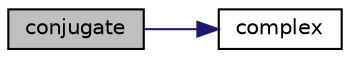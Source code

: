 digraph "conjugate"
{
  bgcolor="transparent";
  edge [fontname="Helvetica",fontsize="10",labelfontname="Helvetica",labelfontsize="10"];
  node [fontname="Helvetica",fontsize="10",shape=record];
  rankdir="LR";
  Node5315 [label="conjugate",height=0.2,width=0.4,color="black", fillcolor="grey75", style="filled", fontcolor="black"];
  Node5315 -> Node5316 [color="midnightblue",fontsize="10",style="solid",fontname="Helvetica"];
  Node5316 [label="complex",height=0.2,width=0.4,color="black",URL="$a28785.html#ab068c548c07e97b4cb99f58044925ddf",tooltip="Construct null. "];
}
